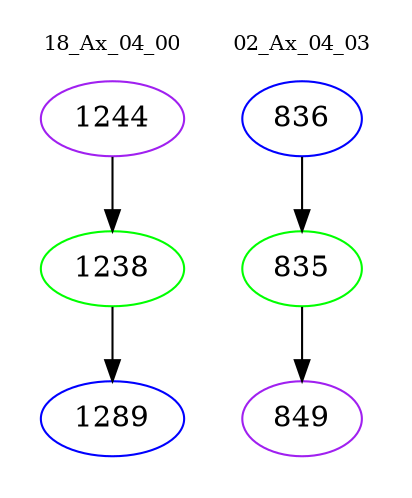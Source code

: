 digraph{
subgraph cluster_0 {
color = white
label = "18_Ax_04_00";
fontsize=10;
T0_1244 [label="1244", color="purple"]
T0_1244 -> T0_1238 [color="black"]
T0_1238 [label="1238", color="green"]
T0_1238 -> T0_1289 [color="black"]
T0_1289 [label="1289", color="blue"]
}
subgraph cluster_1 {
color = white
label = "02_Ax_04_03";
fontsize=10;
T1_836 [label="836", color="blue"]
T1_836 -> T1_835 [color="black"]
T1_835 [label="835", color="green"]
T1_835 -> T1_849 [color="black"]
T1_849 [label="849", color="purple"]
}
}

